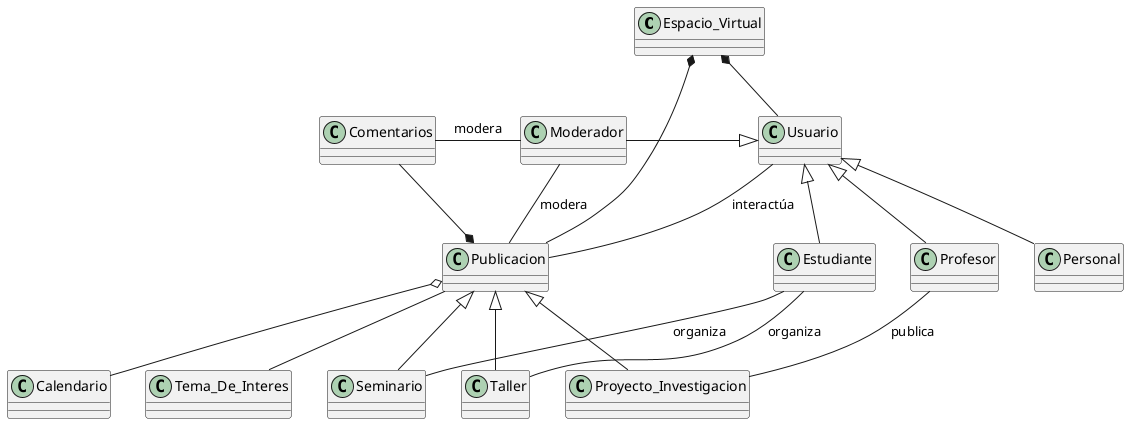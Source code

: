 @startuml diagrama


class Espacio_Virtual
class Usuario
together{
class Personal
class Estudiante
class Profesor
class Moderador
}
together{

class Publicacion
class Taller
class Seminario
class Proyecto_Investigacion
}
class Calendario
class Tema_De_Interes
class Comentarios

Espacio_Virtual *-- Publicacion
Espacio_Virtual *-- Usuario
Usuario <|-- Personal
Usuario <|-- Estudiante
Usuario <|-left- Moderador
Usuario <|-- Profesor
Publicacion -- Tema_De_Interes
Publicacion <|-- Taller
Publicacion <|-- Seminario
Publicacion <|-- Proyecto_Investigacion
Publicacion *-- Comentarios 
Publicacion o-- Calendario
' Quizás pueda existir una publicación sin comentarios

Estudiante -- Taller : organiza
Estudiante -- Seminario : organiza
Profesor -- Proyecto_Investigacion : publica
Publicacion -- Moderador : modera
Moderador -left- Comentarios : modera
Usuario -- Publicacion : interactúa


@enduml